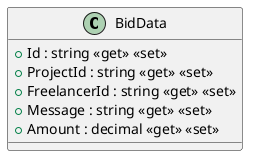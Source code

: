 @startuml
class BidData {
    + Id : string <<get>> <<set>>
    + ProjectId : string <<get>> <<set>>
    + FreelancerId : string <<get>> <<set>>
    + Message : string <<get>> <<set>>
    + Amount : decimal <<get>> <<set>>
}
@enduml
